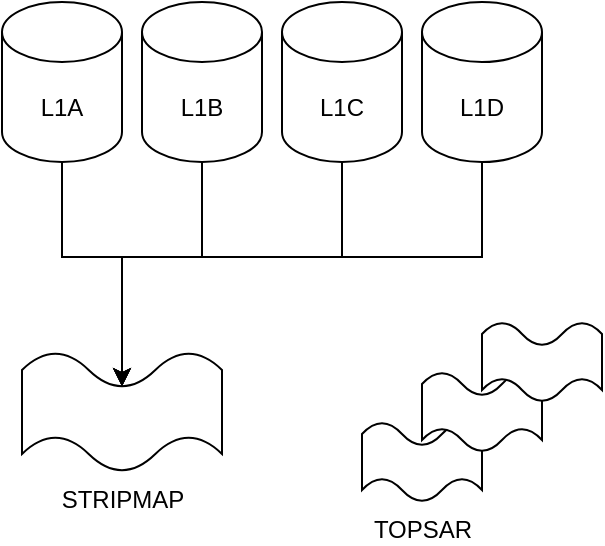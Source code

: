 <mxfile version="22.1.20" type="github">
  <diagram name="Page-1" id="S4iD2IkzIgUmk9SXDSxy">
    <mxGraphModel dx="478" dy="254" grid="1" gridSize="10" guides="1" tooltips="1" connect="1" arrows="1" fold="1" page="1" pageScale="1" pageWidth="850" pageHeight="1100" math="0" shadow="0">
      <root>
        <mxCell id="0" />
        <mxCell id="1" parent="0" />
        <mxCell id="s4lBdMN9t_Ssbr39f7N7-2" value="L1A" style="shape=cylinder3;whiteSpace=wrap;html=1;boundedLbl=1;backgroundOutline=1;size=15;" vertex="1" parent="1">
          <mxGeometry x="150" y="170" width="60" height="80" as="geometry" />
        </mxCell>
        <mxCell id="s4lBdMN9t_Ssbr39f7N7-3" value="L1B" style="shape=cylinder3;whiteSpace=wrap;html=1;boundedLbl=1;backgroundOutline=1;size=15;" vertex="1" parent="1">
          <mxGeometry x="220" y="170" width="60" height="80" as="geometry" />
        </mxCell>
        <mxCell id="s4lBdMN9t_Ssbr39f7N7-4" value="L1C" style="shape=cylinder3;whiteSpace=wrap;html=1;boundedLbl=1;backgroundOutline=1;size=15;" vertex="1" parent="1">
          <mxGeometry x="290" y="170" width="60" height="80" as="geometry" />
        </mxCell>
        <mxCell id="s4lBdMN9t_Ssbr39f7N7-5" value="L1D" style="shape=cylinder3;whiteSpace=wrap;html=1;boundedLbl=1;backgroundOutline=1;size=15;" vertex="1" parent="1">
          <mxGeometry x="360" y="170" width="60" height="80" as="geometry" />
        </mxCell>
        <mxCell id="s4lBdMN9t_Ssbr39f7N7-6" value="&lt;div&gt;STRIPMAP&lt;/div&gt;" style="verticalLabelPosition=bottom;verticalAlign=top;html=1;shape=mxgraph.basic.wave2;dy=0.3;" vertex="1" parent="1">
          <mxGeometry x="160" y="345" width="100" height="60" as="geometry" />
        </mxCell>
        <mxCell id="s4lBdMN9t_Ssbr39f7N7-10" style="edgeStyle=orthogonalEdgeStyle;rounded=0;orthogonalLoop=1;jettySize=auto;html=1;exitX=0.5;exitY=1;exitDx=0;exitDy=0;exitPerimeter=0;entryX=0;entryY=0;entryDx=50;entryDy=17.1;entryPerimeter=0;" edge="1" parent="1" source="s4lBdMN9t_Ssbr39f7N7-2" target="s4lBdMN9t_Ssbr39f7N7-6">
          <mxGeometry relative="1" as="geometry" />
        </mxCell>
        <mxCell id="s4lBdMN9t_Ssbr39f7N7-14" style="edgeStyle=orthogonalEdgeStyle;rounded=0;orthogonalLoop=1;jettySize=auto;html=1;exitX=0.5;exitY=1;exitDx=0;exitDy=0;exitPerimeter=0;entryX=0;entryY=0;entryDx=50;entryDy=17.1;entryPerimeter=0;" edge="1" parent="1" source="s4lBdMN9t_Ssbr39f7N7-3" target="s4lBdMN9t_Ssbr39f7N7-6">
          <mxGeometry relative="1" as="geometry" />
        </mxCell>
        <mxCell id="s4lBdMN9t_Ssbr39f7N7-15" style="edgeStyle=orthogonalEdgeStyle;rounded=0;orthogonalLoop=1;jettySize=auto;html=1;exitX=0.5;exitY=1;exitDx=0;exitDy=0;exitPerimeter=0;entryX=0;entryY=0;entryDx=50;entryDy=17.1;entryPerimeter=0;" edge="1" parent="1" source="s4lBdMN9t_Ssbr39f7N7-4" target="s4lBdMN9t_Ssbr39f7N7-6">
          <mxGeometry relative="1" as="geometry" />
        </mxCell>
        <mxCell id="s4lBdMN9t_Ssbr39f7N7-16" style="edgeStyle=orthogonalEdgeStyle;rounded=0;orthogonalLoop=1;jettySize=auto;html=1;exitX=0.5;exitY=1;exitDx=0;exitDy=0;exitPerimeter=0;entryX=0;entryY=0;entryDx=50;entryDy=17.1;entryPerimeter=0;" edge="1" parent="1" source="s4lBdMN9t_Ssbr39f7N7-5" target="s4lBdMN9t_Ssbr39f7N7-6">
          <mxGeometry relative="1" as="geometry" />
        </mxCell>
        <mxCell id="s4lBdMN9t_Ssbr39f7N7-18" value="TOPSAR" style="verticalLabelPosition=bottom;verticalAlign=top;html=1;shape=mxgraph.basic.wave2;dy=0.3;" vertex="1" parent="1">
          <mxGeometry x="330" y="380" width="60" height="40" as="geometry" />
        </mxCell>
        <mxCell id="s4lBdMN9t_Ssbr39f7N7-21" value="" style="verticalLabelPosition=bottom;verticalAlign=top;html=1;shape=mxgraph.basic.wave2;dy=0.3;" vertex="1" parent="1">
          <mxGeometry x="360" y="355" width="60" height="40" as="geometry" />
        </mxCell>
        <mxCell id="s4lBdMN9t_Ssbr39f7N7-22" value="" style="verticalLabelPosition=bottom;verticalAlign=top;html=1;shape=mxgraph.basic.wave2;dy=0.3;" vertex="1" parent="1">
          <mxGeometry x="390" y="330" width="60" height="40" as="geometry" />
        </mxCell>
      </root>
    </mxGraphModel>
  </diagram>
</mxfile>
